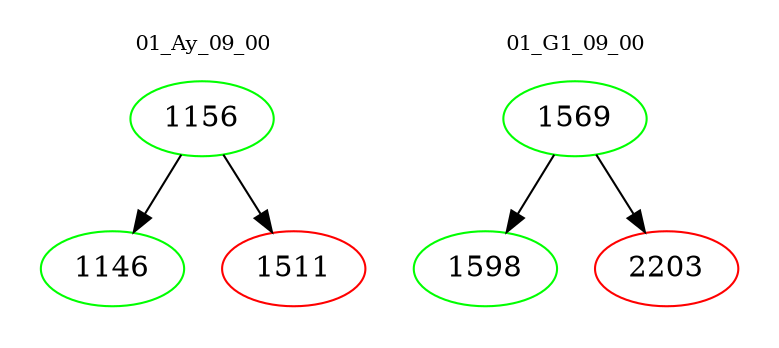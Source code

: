 digraph{
subgraph cluster_0 {
color = white
label = "01_Ay_09_00";
fontsize=10;
T0_1156 [label="1156", color="green"]
T0_1156 -> T0_1146 [color="black"]
T0_1146 [label="1146", color="green"]
T0_1156 -> T0_1511 [color="black"]
T0_1511 [label="1511", color="red"]
}
subgraph cluster_1 {
color = white
label = "01_G1_09_00";
fontsize=10;
T1_1569 [label="1569", color="green"]
T1_1569 -> T1_1598 [color="black"]
T1_1598 [label="1598", color="green"]
T1_1569 -> T1_2203 [color="black"]
T1_2203 [label="2203", color="red"]
}
}
